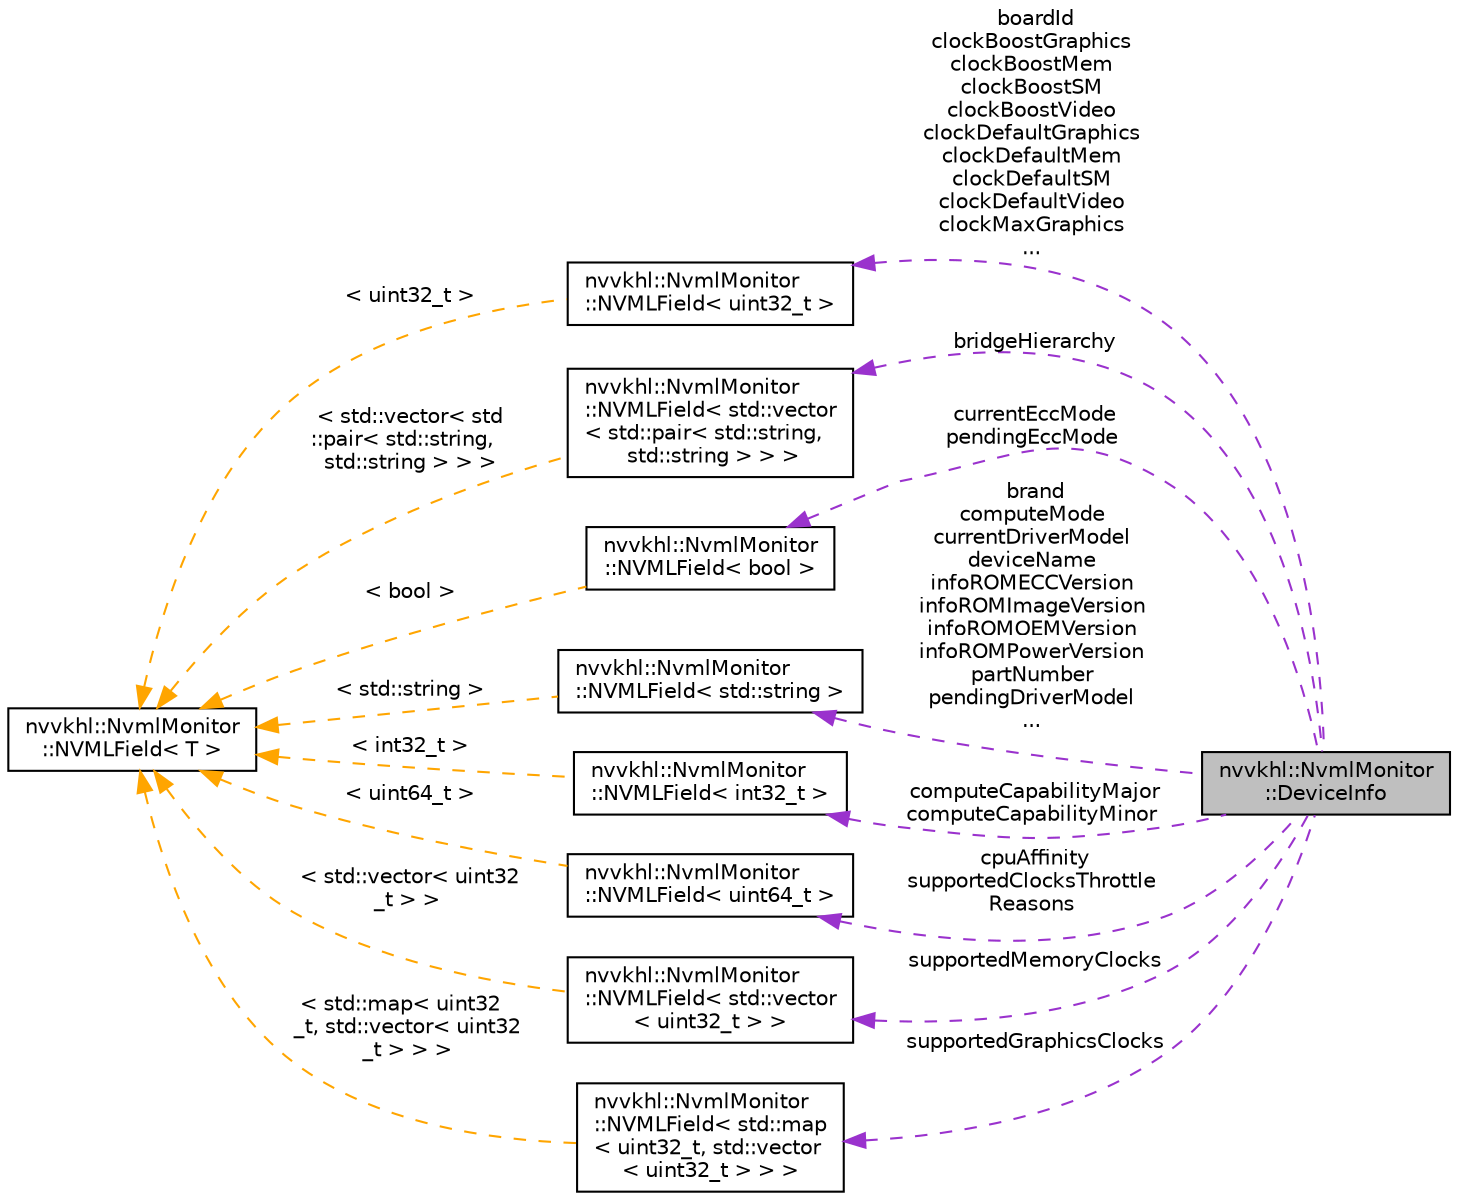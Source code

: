 digraph "nvvkhl::NvmlMonitor::DeviceInfo"
{
 // LATEX_PDF_SIZE
  edge [fontname="Helvetica",fontsize="10",labelfontname="Helvetica",labelfontsize="10"];
  node [fontname="Helvetica",fontsize="10",shape=record];
  rankdir="LR";
  Node1 [label="nvvkhl::NvmlMonitor\l::DeviceInfo",height=0.2,width=0.4,color="black", fillcolor="grey75", style="filled", fontcolor="black",tooltip=" "];
  Node2 -> Node1 [dir="back",color="darkorchid3",fontsize="10",style="dashed",label=" boardId\nclockBoostGraphics\nclockBoostMem\nclockBoostSM\nclockBoostVideo\nclockDefaultGraphics\nclockDefaultMem\nclockDefaultSM\nclockDefaultVideo\nclockMaxGraphics\n..." ,fontname="Helvetica"];
  Node2 [label="nvvkhl::NvmlMonitor\l::NVMLField\< uint32_t \>",height=0.2,width=0.4,color="black", fillcolor="white", style="filled",URL="$structnvvkhl_1_1_nvml_monitor_1_1_n_v_m_l_field.html",tooltip=" "];
  Node3 -> Node2 [dir="back",color="orange",fontsize="10",style="dashed",label=" \< uint32_t \>" ,fontname="Helvetica"];
  Node3 [label="nvvkhl::NvmlMonitor\l::NVMLField\< T \>",height=0.2,width=0.4,color="black", fillcolor="white", style="filled",URL="$structnvvkhl_1_1_nvml_monitor_1_1_n_v_m_l_field.html",tooltip=" "];
  Node4 -> Node1 [dir="back",color="darkorchid3",fontsize="10",style="dashed",label=" bridgeHierarchy" ,fontname="Helvetica"];
  Node4 [label="nvvkhl::NvmlMonitor\l::NVMLField\< std::vector\l\< std::pair\< std::string,\l std::string \> \> \>",height=0.2,width=0.4,color="black", fillcolor="white", style="filled",URL="$structnvvkhl_1_1_nvml_monitor_1_1_n_v_m_l_field.html",tooltip=" "];
  Node3 -> Node4 [dir="back",color="orange",fontsize="10",style="dashed",label=" \< std::vector\< std\l::pair\< std::string,\l std::string \> \> \>" ,fontname="Helvetica"];
  Node5 -> Node1 [dir="back",color="darkorchid3",fontsize="10",style="dashed",label=" currentEccMode\npendingEccMode" ,fontname="Helvetica"];
  Node5 [label="nvvkhl::NvmlMonitor\l::NVMLField\< bool \>",height=0.2,width=0.4,color="black", fillcolor="white", style="filled",URL="$structnvvkhl_1_1_nvml_monitor_1_1_n_v_m_l_field.html",tooltip=" "];
  Node3 -> Node5 [dir="back",color="orange",fontsize="10",style="dashed",label=" \< bool \>" ,fontname="Helvetica"];
  Node6 -> Node1 [dir="back",color="darkorchid3",fontsize="10",style="dashed",label=" brand\ncomputeMode\ncurrentDriverModel\ndeviceName\ninfoROMECCVersion\ninfoROMImageVersion\ninfoROMOEMVersion\ninfoROMPowerVersion\npartNumber\npendingDriverModel\n..." ,fontname="Helvetica"];
  Node6 [label="nvvkhl::NvmlMonitor\l::NVMLField\< std::string \>",height=0.2,width=0.4,color="black", fillcolor="white", style="filled",URL="$structnvvkhl_1_1_nvml_monitor_1_1_n_v_m_l_field.html",tooltip=" "];
  Node3 -> Node6 [dir="back",color="orange",fontsize="10",style="dashed",label=" \< std::string \>" ,fontname="Helvetica"];
  Node7 -> Node1 [dir="back",color="darkorchid3",fontsize="10",style="dashed",label=" computeCapabilityMajor\ncomputeCapabilityMinor" ,fontname="Helvetica"];
  Node7 [label="nvvkhl::NvmlMonitor\l::NVMLField\< int32_t \>",height=0.2,width=0.4,color="black", fillcolor="white", style="filled",URL="$structnvvkhl_1_1_nvml_monitor_1_1_n_v_m_l_field.html",tooltip=" "];
  Node3 -> Node7 [dir="back",color="orange",fontsize="10",style="dashed",label=" \< int32_t \>" ,fontname="Helvetica"];
  Node8 -> Node1 [dir="back",color="darkorchid3",fontsize="10",style="dashed",label=" cpuAffinity\nsupportedClocksThrottle\lReasons" ,fontname="Helvetica"];
  Node8 [label="nvvkhl::NvmlMonitor\l::NVMLField\< uint64_t \>",height=0.2,width=0.4,color="black", fillcolor="white", style="filled",URL="$structnvvkhl_1_1_nvml_monitor_1_1_n_v_m_l_field.html",tooltip=" "];
  Node3 -> Node8 [dir="back",color="orange",fontsize="10",style="dashed",label=" \< uint64_t \>" ,fontname="Helvetica"];
  Node9 -> Node1 [dir="back",color="darkorchid3",fontsize="10",style="dashed",label=" supportedMemoryClocks" ,fontname="Helvetica"];
  Node9 [label="nvvkhl::NvmlMonitor\l::NVMLField\< std::vector\l\< uint32_t \> \>",height=0.2,width=0.4,color="black", fillcolor="white", style="filled",URL="$structnvvkhl_1_1_nvml_monitor_1_1_n_v_m_l_field.html",tooltip=" "];
  Node3 -> Node9 [dir="back",color="orange",fontsize="10",style="dashed",label=" \< std::vector\< uint32\l_t \> \>" ,fontname="Helvetica"];
  Node10 -> Node1 [dir="back",color="darkorchid3",fontsize="10",style="dashed",label=" supportedGraphicsClocks" ,fontname="Helvetica"];
  Node10 [label="nvvkhl::NvmlMonitor\l::NVMLField\< std::map\l\< uint32_t, std::vector\l\< uint32_t \> \> \>",height=0.2,width=0.4,color="black", fillcolor="white", style="filled",URL="$structnvvkhl_1_1_nvml_monitor_1_1_n_v_m_l_field.html",tooltip=" "];
  Node3 -> Node10 [dir="back",color="orange",fontsize="10",style="dashed",label=" \< std::map\< uint32\l_t, std::vector\< uint32\l_t \> \> \>" ,fontname="Helvetica"];
}

